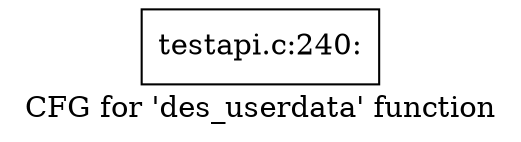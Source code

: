 digraph "CFG for 'des_userdata' function" {
	label="CFG for 'des_userdata' function";

	Node0x405c1f0 [shape=record,label="{testapi.c:240:}"];
}
